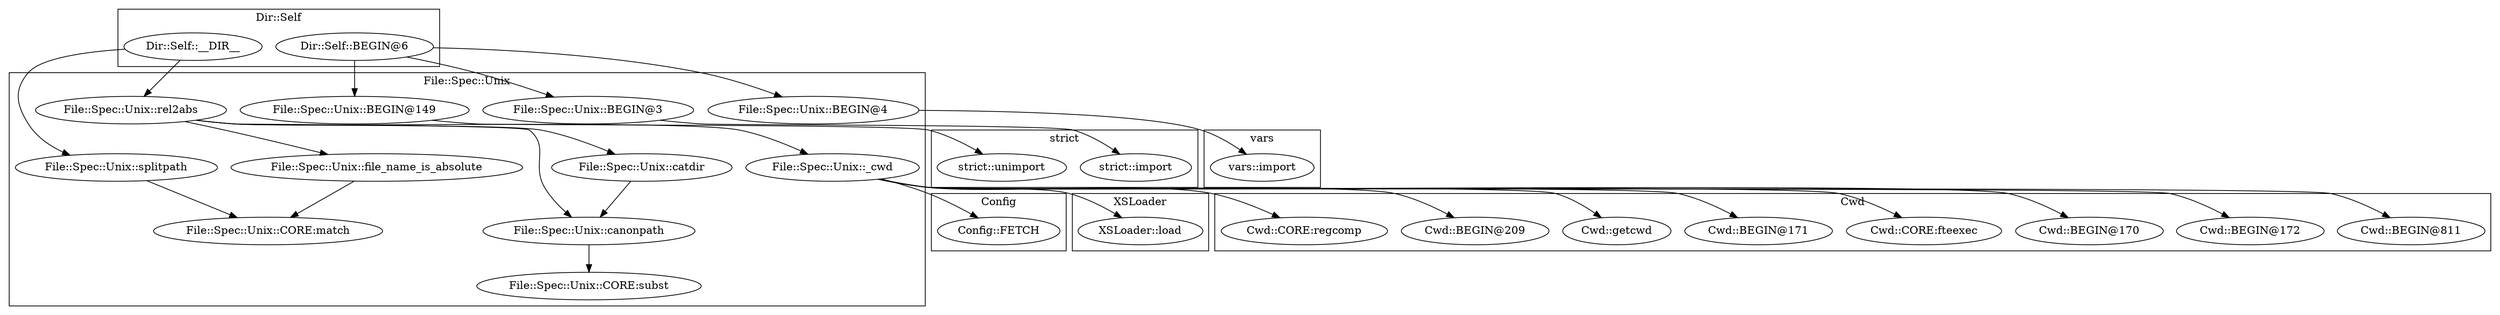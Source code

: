 digraph {
graph [overlap=false]
subgraph cluster_Config {
	label="Config";
	"Config::FETCH";
}
subgraph cluster_Dir_Self {
	label="Dir::Self";
	"Dir::Self::BEGIN@6";
	"Dir::Self::__DIR__";
}
subgraph cluster_vars {
	label="vars";
	"vars::import";
}
subgraph cluster_strict {
	label="strict";
	"strict::import";
	"strict::unimport";
}
subgraph cluster_XSLoader {
	label="XSLoader";
	"XSLoader::load";
}
subgraph cluster_File_Spec_Unix {
	label="File::Spec::Unix";
	"File::Spec::Unix::_cwd";
	"File::Spec::Unix::rel2abs";
	"File::Spec::Unix::canonpath";
	"File::Spec::Unix::CORE:match";
	"File::Spec::Unix::BEGIN@149";
	"File::Spec::Unix::file_name_is_absolute";
	"File::Spec::Unix::splitpath";
	"File::Spec::Unix::BEGIN@4";
	"File::Spec::Unix::BEGIN@3";
	"File::Spec::Unix::CORE:subst";
	"File::Spec::Unix::catdir";
}
subgraph cluster_Cwd {
	label="Cwd";
	"Cwd::BEGIN@811";
	"Cwd::BEGIN@172";
	"Cwd::BEGIN@170";
	"Cwd::CORE:fteexec";
	"Cwd::BEGIN@171";
	"Cwd::getcwd";
	"Cwd::BEGIN@209";
	"Cwd::CORE:regcomp";
}
"Dir::Self::BEGIN@6" -> "File::Spec::Unix::BEGIN@149";
"Dir::Self::__DIR__" -> "File::Spec::Unix::splitpath";
"File::Spec::Unix::rel2abs" -> "File::Spec::Unix::canonpath";
"File::Spec::Unix::catdir" -> "File::Spec::Unix::canonpath";
"Dir::Self::BEGIN@6" -> "File::Spec::Unix::BEGIN@3";
"File::Spec::Unix::_cwd" -> "Cwd::BEGIN@209";
"File::Spec::Unix::_cwd" -> "Cwd::CORE:fteexec";
"File::Spec::Unix::_cwd" -> "Cwd::CORE:regcomp";
"File::Spec::Unix::_cwd" -> "XSLoader::load";
"File::Spec::Unix::_cwd" -> "Cwd::BEGIN@811";
"File::Spec::Unix::file_name_is_absolute" -> "File::Spec::Unix::CORE:match";
"File::Spec::Unix::splitpath" -> "File::Spec::Unix::CORE:match";
"Dir::Self::__DIR__" -> "File::Spec::Unix::rel2abs";
"File::Spec::Unix::BEGIN@149" -> "strict::unimport";
"File::Spec::Unix::rel2abs" -> "File::Spec::Unix::_cwd";
"File::Spec::Unix::_cwd" -> "Cwd::BEGIN@171";
"File::Spec::Unix::_cwd" -> "Cwd::BEGIN@170";
"File::Spec::Unix::BEGIN@4" -> "vars::import";
"File::Spec::Unix::_cwd" -> "Cwd::getcwd";
"File::Spec::Unix::rel2abs" -> "File::Spec::Unix::file_name_is_absolute";
"File::Spec::Unix::_cwd" -> "Cwd::BEGIN@172";
"File::Spec::Unix::rel2abs" -> "File::Spec::Unix::catdir";
"File::Spec::Unix::_cwd" -> "Config::FETCH";
"Dir::Self::BEGIN@6" -> "File::Spec::Unix::BEGIN@4";
"File::Spec::Unix::BEGIN@3" -> "strict::import";
"File::Spec::Unix::canonpath" -> "File::Spec::Unix::CORE:subst";
}

